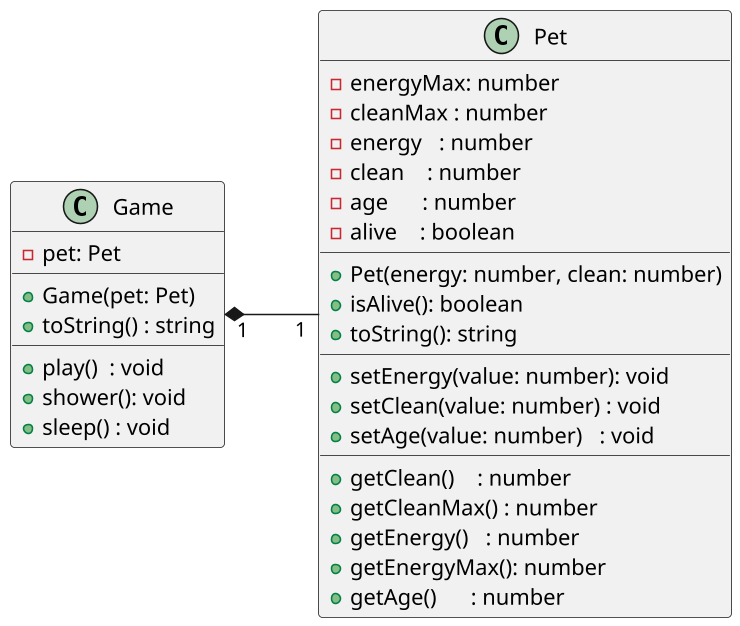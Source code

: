 @startuml

skinparam defaultFontName "Source Code Pro"
skinparam dpi 150

left to right direction

class Pet {
    - energyMax: number
    - cleanMax : number
    - energy   : number
    - clean    : number
    - age      : number
    - alive    : boolean
    __
    + Pet(energy: number, clean: number)
    + isAlive(): boolean
    + toString(): string
    __
    + setEnergy(value: number): void
    + setClean(value: number) : void
    + setAge(value: number)   : void
    __
    + getClean()    : number
    + getCleanMax() : number
    + getEnergy()   : number
    + getEnergyMax(): number
    + getAge()      : number
}

class Game {
    - pet: Pet
    __
    + Game(pet: Pet)
    + toString() : string
    __
    + play()  : void
    + shower(): void
    + sleep() : void
}

Game "1" *-- "1" Pet

@enduml
